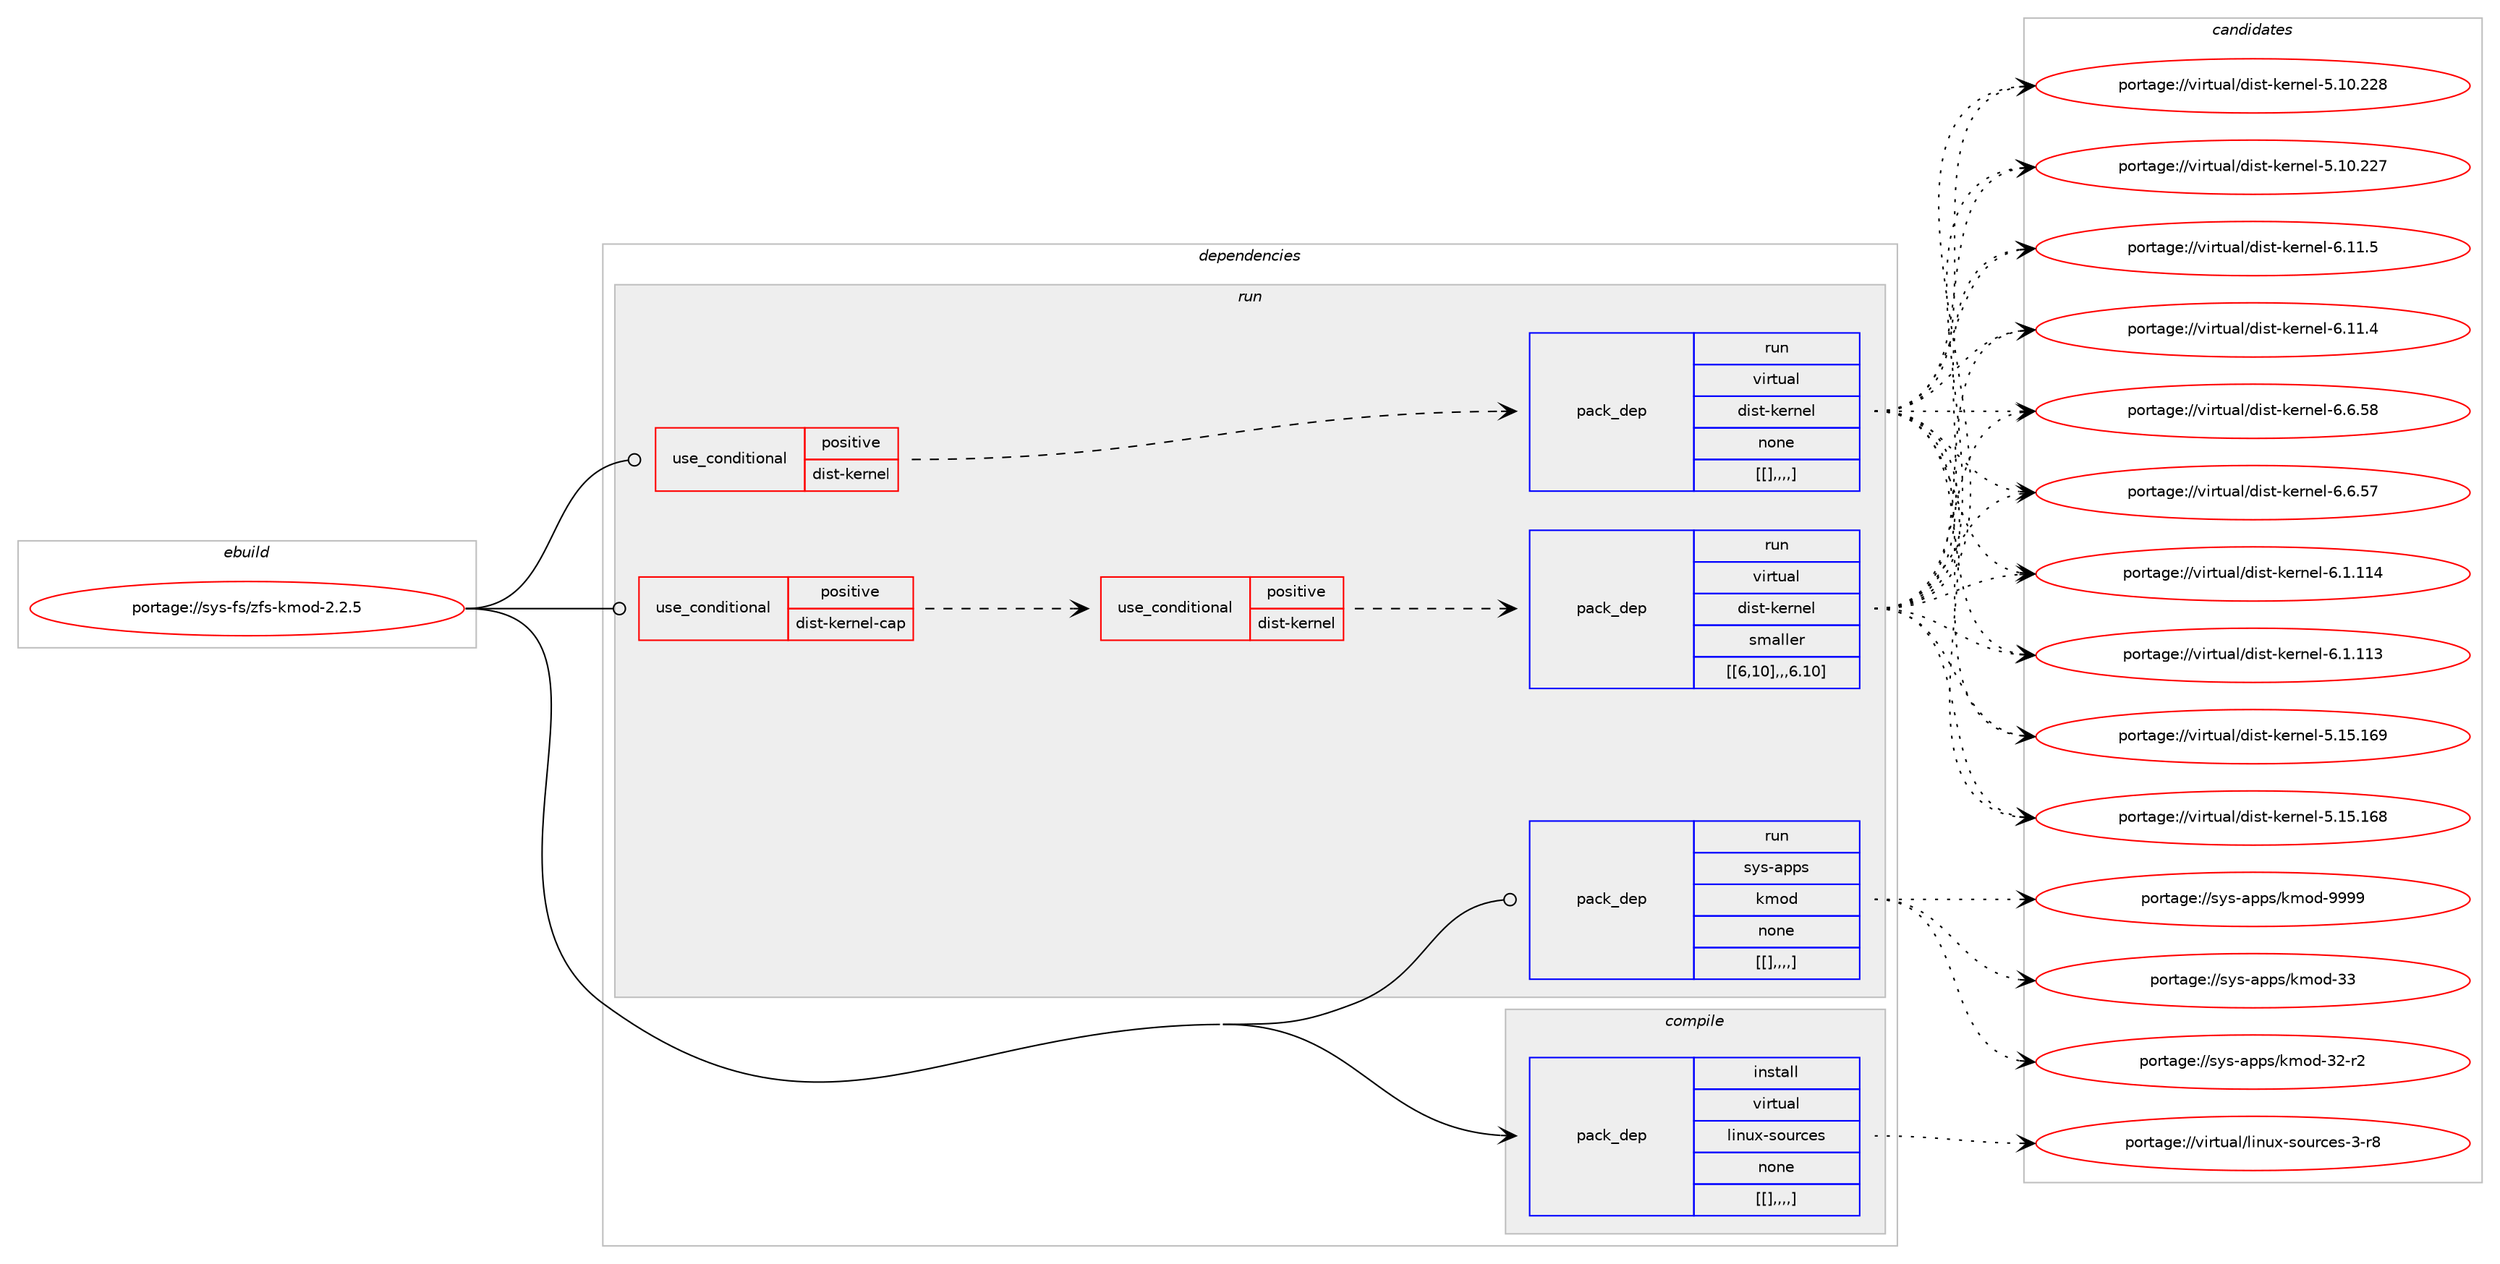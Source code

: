 digraph prolog {

# *************
# Graph options
# *************

newrank=true;
concentrate=true;
compound=true;
graph [rankdir=LR,fontname=Helvetica,fontsize=10,ranksep=1.5];#, ranksep=2.5, nodesep=0.2];
edge  [arrowhead=vee];
node  [fontname=Helvetica,fontsize=10];

# **********
# The ebuild
# **********

subgraph cluster_leftcol {
color=gray;
label=<<i>ebuild</i>>;
id [label="portage://sys-fs/zfs-kmod-2.2.5", color=red, width=4, href="../sys-fs/zfs-kmod-2.2.5.svg"];
}

# ****************
# The dependencies
# ****************

subgraph cluster_midcol {
color=gray;
label=<<i>dependencies</i>>;
subgraph cluster_compile {
fillcolor="#eeeeee";
style=filled;
label=<<i>compile</i>>;
subgraph pack334973 {
dependency461794 [label=<<TABLE BORDER="0" CELLBORDER="1" CELLSPACING="0" CELLPADDING="4" WIDTH="220"><TR><TD ROWSPAN="6" CELLPADDING="30">pack_dep</TD></TR><TR><TD WIDTH="110">install</TD></TR><TR><TD>virtual</TD></TR><TR><TD>linux-sources</TD></TR><TR><TD>none</TD></TR><TR><TD>[[],,,,]</TD></TR></TABLE>>, shape=none, color=blue];
}
id:e -> dependency461794:w [weight=20,style="solid",arrowhead="vee"];
}
subgraph cluster_compileandrun {
fillcolor="#eeeeee";
style=filled;
label=<<i>compile and run</i>>;
}
subgraph cluster_run {
fillcolor="#eeeeee";
style=filled;
label=<<i>run</i>>;
subgraph cond123578 {
dependency461817 [label=<<TABLE BORDER="0" CELLBORDER="1" CELLSPACING="0" CELLPADDING="4"><TR><TD ROWSPAN="3" CELLPADDING="10">use_conditional</TD></TR><TR><TD>positive</TD></TR><TR><TD>dist-kernel</TD></TR></TABLE>>, shape=none, color=red];
subgraph pack334998 {
dependency461820 [label=<<TABLE BORDER="0" CELLBORDER="1" CELLSPACING="0" CELLPADDING="4" WIDTH="220"><TR><TD ROWSPAN="6" CELLPADDING="30">pack_dep</TD></TR><TR><TD WIDTH="110">run</TD></TR><TR><TD>virtual</TD></TR><TR><TD>dist-kernel</TD></TR><TR><TD>none</TD></TR><TR><TD>[[],,,,]</TD></TR></TABLE>>, shape=none, color=blue];
}
dependency461817:e -> dependency461820:w [weight=20,style="dashed",arrowhead="vee"];
}
id:e -> dependency461817:w [weight=20,style="solid",arrowhead="odot"];
subgraph cond123591 {
dependency461846 [label=<<TABLE BORDER="0" CELLBORDER="1" CELLSPACING="0" CELLPADDING="4"><TR><TD ROWSPAN="3" CELLPADDING="10">use_conditional</TD></TR><TR><TD>positive</TD></TR><TR><TD>dist-kernel-cap</TD></TR></TABLE>>, shape=none, color=red];
subgraph cond123603 {
dependency461864 [label=<<TABLE BORDER="0" CELLBORDER="1" CELLSPACING="0" CELLPADDING="4"><TR><TD ROWSPAN="3" CELLPADDING="10">use_conditional</TD></TR><TR><TD>positive</TD></TR><TR><TD>dist-kernel</TD></TR></TABLE>>, shape=none, color=red];
subgraph pack335087 {
dependency461992 [label=<<TABLE BORDER="0" CELLBORDER="1" CELLSPACING="0" CELLPADDING="4" WIDTH="220"><TR><TD ROWSPAN="6" CELLPADDING="30">pack_dep</TD></TR><TR><TD WIDTH="110">run</TD></TR><TR><TD>virtual</TD></TR><TR><TD>dist-kernel</TD></TR><TR><TD>smaller</TD></TR><TR><TD>[[6,10],,,6.10]</TD></TR></TABLE>>, shape=none, color=blue];
}
dependency461864:e -> dependency461992:w [weight=20,style="dashed",arrowhead="vee"];
}
dependency461846:e -> dependency461864:w [weight=20,style="dashed",arrowhead="vee"];
}
id:e -> dependency461846:w [weight=20,style="solid",arrowhead="odot"];
subgraph pack335123 {
dependency462026 [label=<<TABLE BORDER="0" CELLBORDER="1" CELLSPACING="0" CELLPADDING="4" WIDTH="220"><TR><TD ROWSPAN="6" CELLPADDING="30">pack_dep</TD></TR><TR><TD WIDTH="110">run</TD></TR><TR><TD>sys-apps</TD></TR><TR><TD>kmod</TD></TR><TR><TD>none</TD></TR><TR><TD>[[],,,,]</TD></TR></TABLE>>, shape=none, color=blue];
}
id:e -> dependency462026:w [weight=20,style="solid",arrowhead="odot"];
}
}

# **************
# The candidates
# **************

subgraph cluster_choices {
rank=same;
color=gray;
label=<<i>candidates</i>>;

subgraph choice334267 {
color=black;
nodesep=1;
choice1181051141161179710847108105110117120451151111171149910111545514511456 [label="portage://virtual/linux-sources-3-r8", color=red, width=4,href="../virtual/linux-sources-3-r8.svg"];
dependency461794:e -> choice1181051141161179710847108105110117120451151111171149910111545514511456:w [style=dotted,weight="100"];
}
subgraph choice334299 {
color=black;
nodesep=1;
choice11810511411611797108471001051151164510710111411010110845544649494653 [label="portage://virtual/dist-kernel-6.11.5", color=red, width=4,href="../virtual/dist-kernel-6.11.5.svg"];
choice11810511411611797108471001051151164510710111411010110845544649494652 [label="portage://virtual/dist-kernel-6.11.4", color=red, width=4,href="../virtual/dist-kernel-6.11.4.svg"];
choice11810511411611797108471001051151164510710111411010110845544654465356 [label="portage://virtual/dist-kernel-6.6.58", color=red, width=4,href="../virtual/dist-kernel-6.6.58.svg"];
choice11810511411611797108471001051151164510710111411010110845544654465355 [label="portage://virtual/dist-kernel-6.6.57", color=red, width=4,href="../virtual/dist-kernel-6.6.57.svg"];
choice1181051141161179710847100105115116451071011141101011084554464946494952 [label="portage://virtual/dist-kernel-6.1.114", color=red, width=4,href="../virtual/dist-kernel-6.1.114.svg"];
choice1181051141161179710847100105115116451071011141101011084554464946494951 [label="portage://virtual/dist-kernel-6.1.113", color=red, width=4,href="../virtual/dist-kernel-6.1.113.svg"];
choice118105114116117971084710010511511645107101114110101108455346495346495457 [label="portage://virtual/dist-kernel-5.15.169", color=red, width=4,href="../virtual/dist-kernel-5.15.169.svg"];
choice118105114116117971084710010511511645107101114110101108455346495346495456 [label="portage://virtual/dist-kernel-5.15.168", color=red, width=4,href="../virtual/dist-kernel-5.15.168.svg"];
choice118105114116117971084710010511511645107101114110101108455346494846505056 [label="portage://virtual/dist-kernel-5.10.228", color=red, width=4,href="../virtual/dist-kernel-5.10.228.svg"];
choice118105114116117971084710010511511645107101114110101108455346494846505055 [label="portage://virtual/dist-kernel-5.10.227", color=red, width=4,href="../virtual/dist-kernel-5.10.227.svg"];
dependency461820:e -> choice11810511411611797108471001051151164510710111411010110845544649494653:w [style=dotted,weight="100"];
dependency461820:e -> choice11810511411611797108471001051151164510710111411010110845544649494652:w [style=dotted,weight="100"];
dependency461820:e -> choice11810511411611797108471001051151164510710111411010110845544654465356:w [style=dotted,weight="100"];
dependency461820:e -> choice11810511411611797108471001051151164510710111411010110845544654465355:w [style=dotted,weight="100"];
dependency461820:e -> choice1181051141161179710847100105115116451071011141101011084554464946494952:w [style=dotted,weight="100"];
dependency461820:e -> choice1181051141161179710847100105115116451071011141101011084554464946494951:w [style=dotted,weight="100"];
dependency461820:e -> choice118105114116117971084710010511511645107101114110101108455346495346495457:w [style=dotted,weight="100"];
dependency461820:e -> choice118105114116117971084710010511511645107101114110101108455346495346495456:w [style=dotted,weight="100"];
dependency461820:e -> choice118105114116117971084710010511511645107101114110101108455346494846505056:w [style=dotted,weight="100"];
dependency461820:e -> choice118105114116117971084710010511511645107101114110101108455346494846505055:w [style=dotted,weight="100"];
}
subgraph choice334310 {
color=black;
nodesep=1;
choice11810511411611797108471001051151164510710111411010110845544649494653 [label="portage://virtual/dist-kernel-6.11.5", color=red, width=4,href="../virtual/dist-kernel-6.11.5.svg"];
choice11810511411611797108471001051151164510710111411010110845544649494652 [label="portage://virtual/dist-kernel-6.11.4", color=red, width=4,href="../virtual/dist-kernel-6.11.4.svg"];
choice11810511411611797108471001051151164510710111411010110845544654465356 [label="portage://virtual/dist-kernel-6.6.58", color=red, width=4,href="../virtual/dist-kernel-6.6.58.svg"];
choice11810511411611797108471001051151164510710111411010110845544654465355 [label="portage://virtual/dist-kernel-6.6.57", color=red, width=4,href="../virtual/dist-kernel-6.6.57.svg"];
choice1181051141161179710847100105115116451071011141101011084554464946494952 [label="portage://virtual/dist-kernel-6.1.114", color=red, width=4,href="../virtual/dist-kernel-6.1.114.svg"];
choice1181051141161179710847100105115116451071011141101011084554464946494951 [label="portage://virtual/dist-kernel-6.1.113", color=red, width=4,href="../virtual/dist-kernel-6.1.113.svg"];
choice118105114116117971084710010511511645107101114110101108455346495346495457 [label="portage://virtual/dist-kernel-5.15.169", color=red, width=4,href="../virtual/dist-kernel-5.15.169.svg"];
choice118105114116117971084710010511511645107101114110101108455346495346495456 [label="portage://virtual/dist-kernel-5.15.168", color=red, width=4,href="../virtual/dist-kernel-5.15.168.svg"];
choice118105114116117971084710010511511645107101114110101108455346494846505056 [label="portage://virtual/dist-kernel-5.10.228", color=red, width=4,href="../virtual/dist-kernel-5.10.228.svg"];
choice118105114116117971084710010511511645107101114110101108455346494846505055 [label="portage://virtual/dist-kernel-5.10.227", color=red, width=4,href="../virtual/dist-kernel-5.10.227.svg"];
dependency461992:e -> choice11810511411611797108471001051151164510710111411010110845544649494653:w [style=dotted,weight="100"];
dependency461992:e -> choice11810511411611797108471001051151164510710111411010110845544649494652:w [style=dotted,weight="100"];
dependency461992:e -> choice11810511411611797108471001051151164510710111411010110845544654465356:w [style=dotted,weight="100"];
dependency461992:e -> choice11810511411611797108471001051151164510710111411010110845544654465355:w [style=dotted,weight="100"];
dependency461992:e -> choice1181051141161179710847100105115116451071011141101011084554464946494952:w [style=dotted,weight="100"];
dependency461992:e -> choice1181051141161179710847100105115116451071011141101011084554464946494951:w [style=dotted,weight="100"];
dependency461992:e -> choice118105114116117971084710010511511645107101114110101108455346495346495457:w [style=dotted,weight="100"];
dependency461992:e -> choice118105114116117971084710010511511645107101114110101108455346495346495456:w [style=dotted,weight="100"];
dependency461992:e -> choice118105114116117971084710010511511645107101114110101108455346494846505056:w [style=dotted,weight="100"];
dependency461992:e -> choice118105114116117971084710010511511645107101114110101108455346494846505055:w [style=dotted,weight="100"];
}
subgraph choice334338 {
color=black;
nodesep=1;
choice1151211154597112112115471071091111004557575757 [label="portage://sys-apps/kmod-9999", color=red, width=4,href="../sys-apps/kmod-9999.svg"];
choice115121115459711211211547107109111100455151 [label="portage://sys-apps/kmod-33", color=red, width=4,href="../sys-apps/kmod-33.svg"];
choice1151211154597112112115471071091111004551504511450 [label="portage://sys-apps/kmod-32-r2", color=red, width=4,href="../sys-apps/kmod-32-r2.svg"];
dependency462026:e -> choice1151211154597112112115471071091111004557575757:w [style=dotted,weight="100"];
dependency462026:e -> choice115121115459711211211547107109111100455151:w [style=dotted,weight="100"];
dependency462026:e -> choice1151211154597112112115471071091111004551504511450:w [style=dotted,weight="100"];
}
}

}
